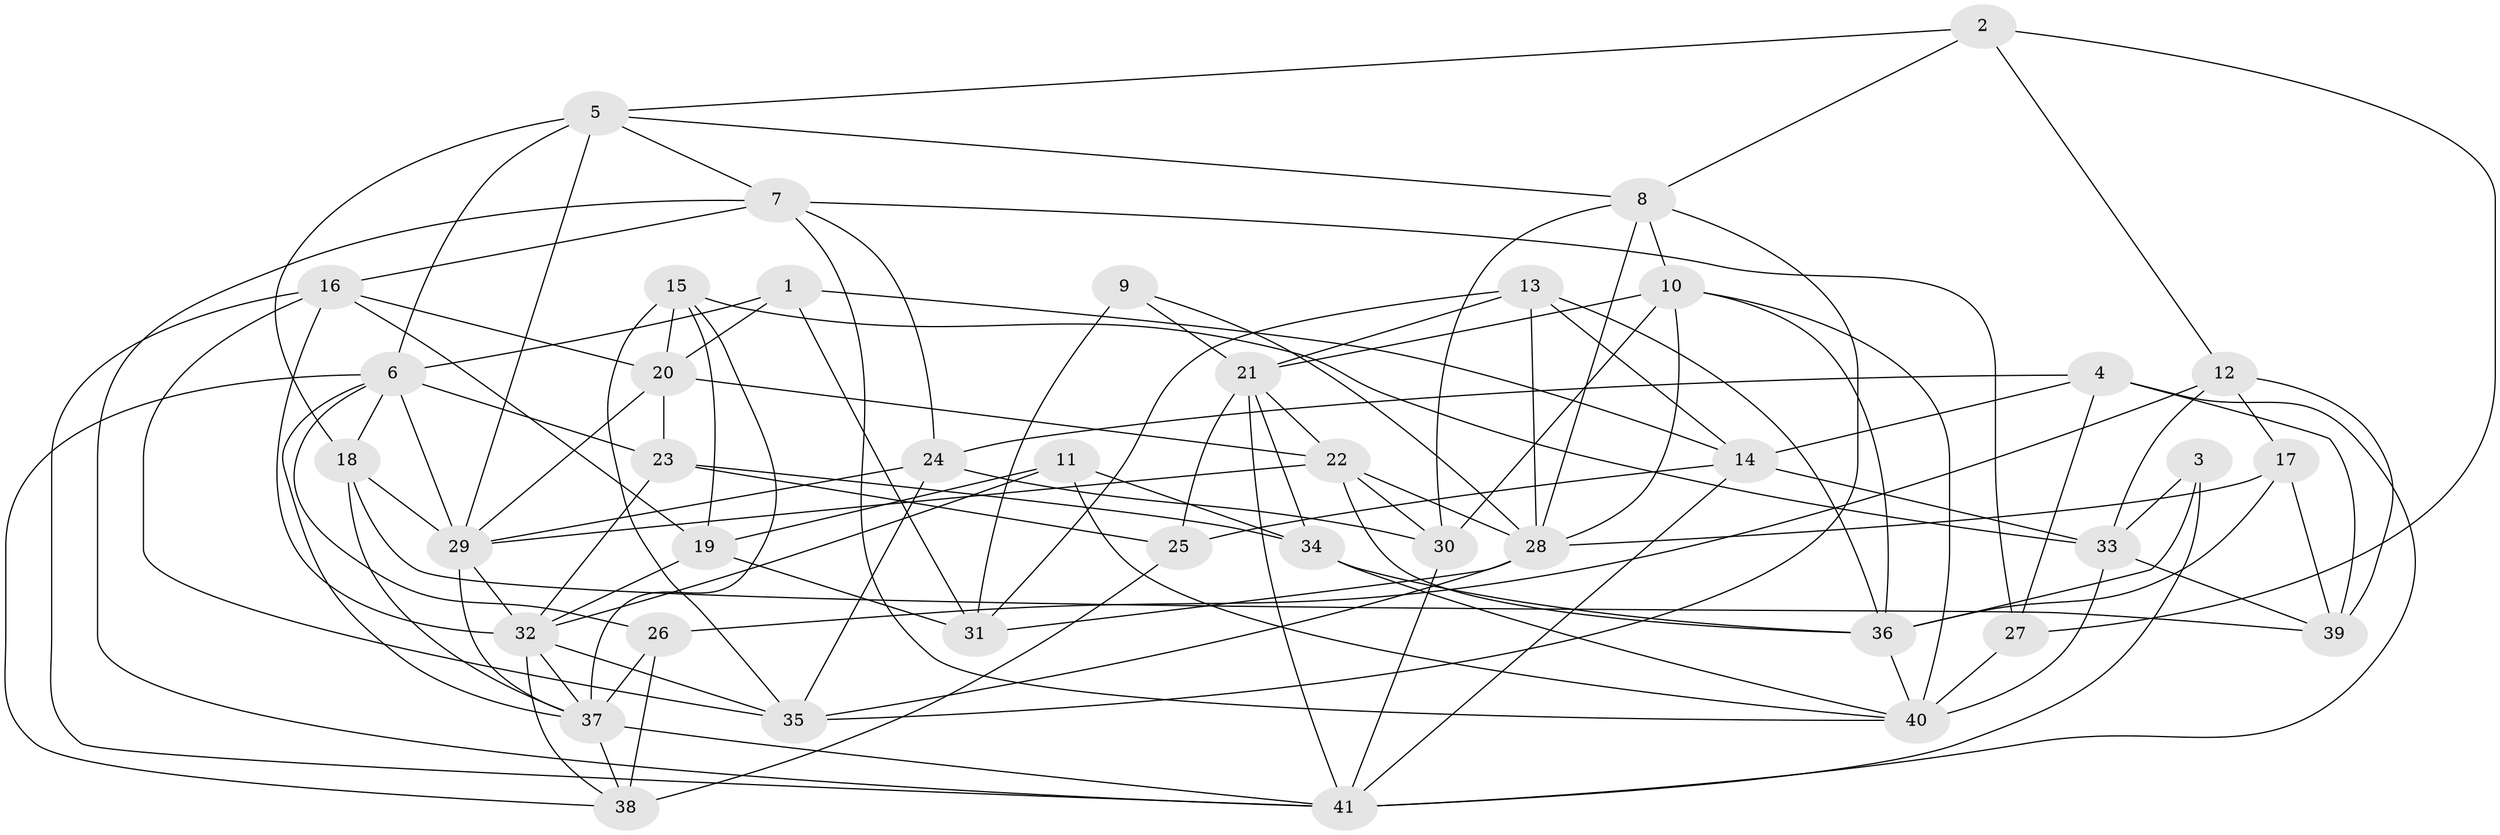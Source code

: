 // original degree distribution, {4: 1.0}
// Generated by graph-tools (version 1.1) at 2025/38/03/04/25 23:38:08]
// undirected, 41 vertices, 114 edges
graph export_dot {
  node [color=gray90,style=filled];
  1;
  2;
  3;
  4;
  5;
  6;
  7;
  8;
  9;
  10;
  11;
  12;
  13;
  14;
  15;
  16;
  17;
  18;
  19;
  20;
  21;
  22;
  23;
  24;
  25;
  26;
  27;
  28;
  29;
  30;
  31;
  32;
  33;
  34;
  35;
  36;
  37;
  38;
  39;
  40;
  41;
  1 -- 6 [weight=1.0];
  1 -- 14 [weight=1.0];
  1 -- 20 [weight=1.0];
  1 -- 31 [weight=1.0];
  2 -- 5 [weight=1.0];
  2 -- 8 [weight=1.0];
  2 -- 12 [weight=1.0];
  2 -- 27 [weight=1.0];
  3 -- 33 [weight=1.0];
  3 -- 36 [weight=2.0];
  3 -- 41 [weight=1.0];
  4 -- 14 [weight=1.0];
  4 -- 24 [weight=1.0];
  4 -- 27 [weight=1.0];
  4 -- 39 [weight=2.0];
  4 -- 41 [weight=1.0];
  5 -- 6 [weight=1.0];
  5 -- 7 [weight=1.0];
  5 -- 8 [weight=1.0];
  5 -- 18 [weight=1.0];
  5 -- 29 [weight=1.0];
  6 -- 18 [weight=1.0];
  6 -- 23 [weight=1.0];
  6 -- 26 [weight=1.0];
  6 -- 29 [weight=3.0];
  6 -- 37 [weight=1.0];
  6 -- 38 [weight=1.0];
  7 -- 16 [weight=1.0];
  7 -- 24 [weight=1.0];
  7 -- 27 [weight=1.0];
  7 -- 40 [weight=1.0];
  7 -- 41 [weight=1.0];
  8 -- 10 [weight=1.0];
  8 -- 28 [weight=1.0];
  8 -- 30 [weight=1.0];
  8 -- 35 [weight=1.0];
  9 -- 21 [weight=1.0];
  9 -- 28 [weight=1.0];
  9 -- 31 [weight=2.0];
  10 -- 21 [weight=1.0];
  10 -- 28 [weight=1.0];
  10 -- 30 [weight=1.0];
  10 -- 36 [weight=1.0];
  10 -- 40 [weight=1.0];
  11 -- 19 [weight=1.0];
  11 -- 32 [weight=1.0];
  11 -- 34 [weight=1.0];
  11 -- 40 [weight=1.0];
  12 -- 17 [weight=1.0];
  12 -- 26 [weight=1.0];
  12 -- 33 [weight=1.0];
  12 -- 39 [weight=2.0];
  13 -- 14 [weight=1.0];
  13 -- 21 [weight=1.0];
  13 -- 28 [weight=1.0];
  13 -- 31 [weight=2.0];
  13 -- 36 [weight=1.0];
  14 -- 25 [weight=1.0];
  14 -- 33 [weight=1.0];
  14 -- 41 [weight=1.0];
  15 -- 19 [weight=1.0];
  15 -- 20 [weight=1.0];
  15 -- 33 [weight=1.0];
  15 -- 35 [weight=2.0];
  15 -- 37 [weight=1.0];
  16 -- 19 [weight=1.0];
  16 -- 20 [weight=1.0];
  16 -- 32 [weight=1.0];
  16 -- 35 [weight=1.0];
  16 -- 41 [weight=1.0];
  17 -- 28 [weight=1.0];
  17 -- 36 [weight=1.0];
  17 -- 39 [weight=1.0];
  18 -- 29 [weight=1.0];
  18 -- 37 [weight=1.0];
  18 -- 39 [weight=2.0];
  19 -- 31 [weight=2.0];
  19 -- 32 [weight=1.0];
  20 -- 22 [weight=2.0];
  20 -- 23 [weight=2.0];
  20 -- 29 [weight=1.0];
  21 -- 22 [weight=1.0];
  21 -- 25 [weight=2.0];
  21 -- 34 [weight=1.0];
  21 -- 41 [weight=1.0];
  22 -- 28 [weight=1.0];
  22 -- 29 [weight=1.0];
  22 -- 30 [weight=2.0];
  22 -- 36 [weight=1.0];
  23 -- 25 [weight=1.0];
  23 -- 32 [weight=1.0];
  23 -- 34 [weight=1.0];
  24 -- 29 [weight=1.0];
  24 -- 30 [weight=1.0];
  24 -- 35 [weight=2.0];
  25 -- 38 [weight=2.0];
  26 -- 37 [weight=1.0];
  26 -- 38 [weight=1.0];
  27 -- 40 [weight=3.0];
  28 -- 31 [weight=1.0];
  28 -- 35 [weight=1.0];
  29 -- 32 [weight=1.0];
  29 -- 37 [weight=1.0];
  30 -- 41 [weight=1.0];
  32 -- 35 [weight=1.0];
  32 -- 37 [weight=1.0];
  32 -- 38 [weight=1.0];
  33 -- 39 [weight=1.0];
  33 -- 40 [weight=1.0];
  34 -- 36 [weight=1.0];
  34 -- 40 [weight=2.0];
  36 -- 40 [weight=1.0];
  37 -- 38 [weight=1.0];
  37 -- 41 [weight=1.0];
}
